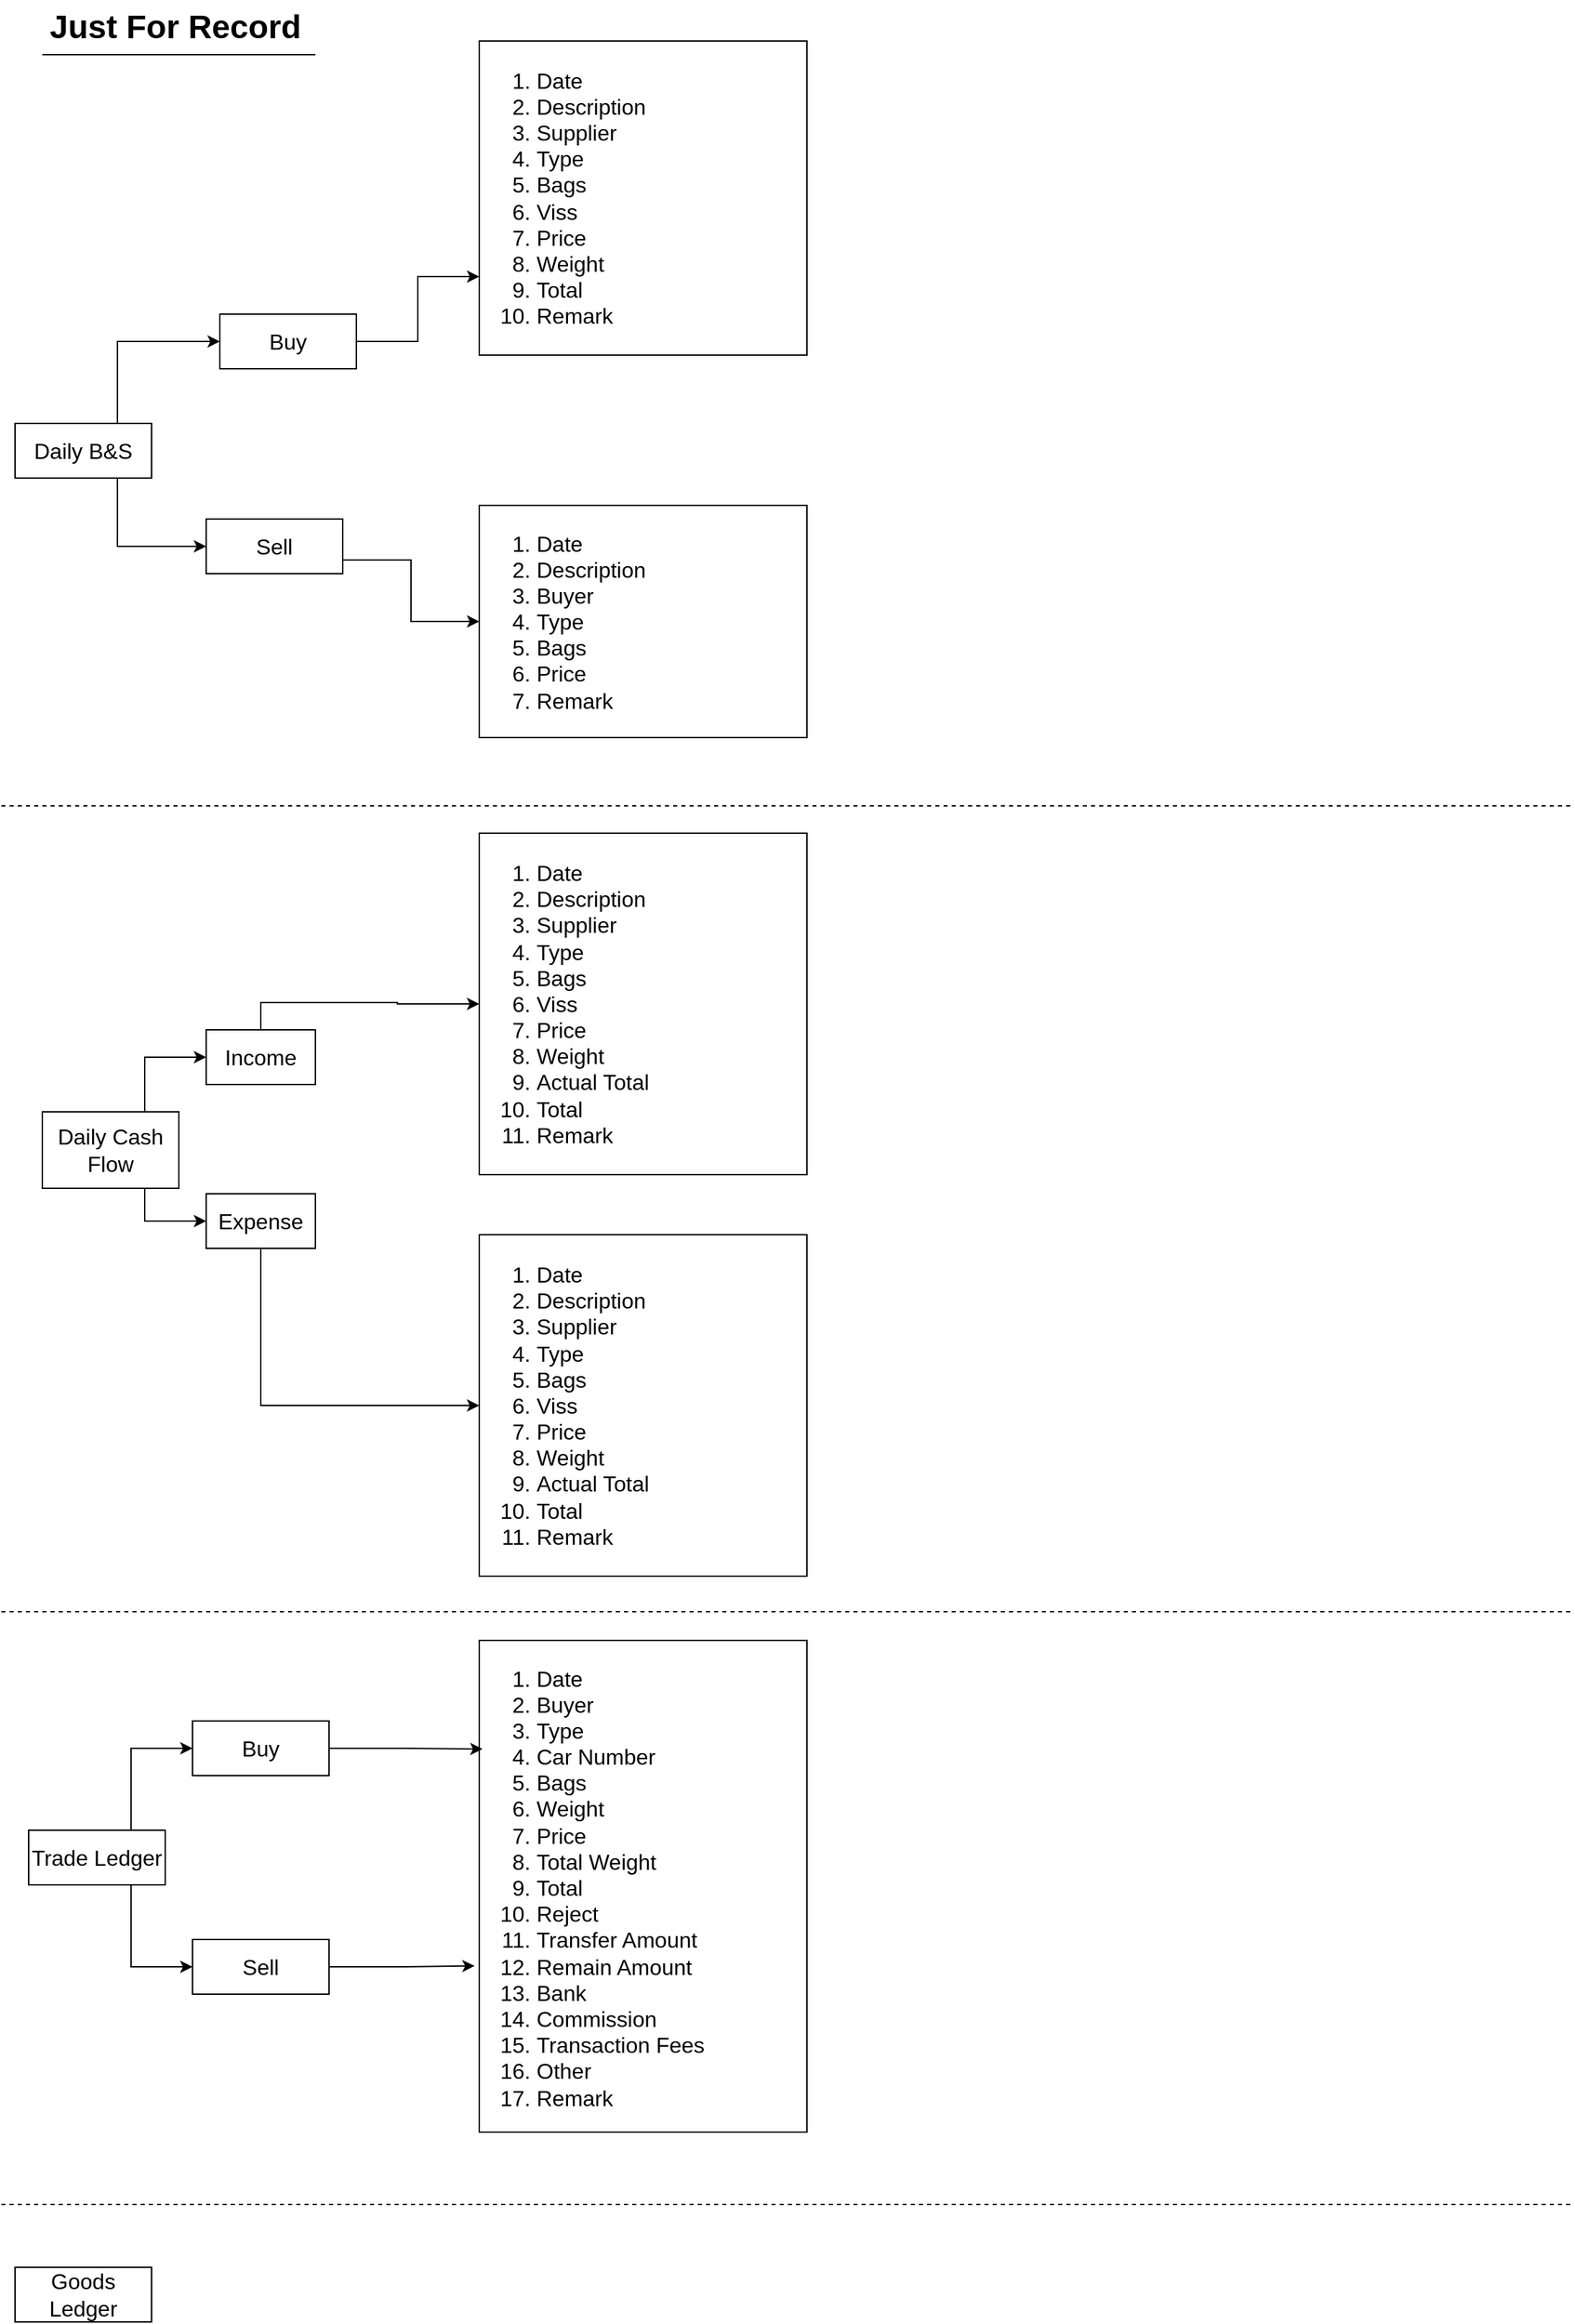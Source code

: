 <mxfile version="24.7.17">
  <diagram name="Page-1" id="-BEs1d6lwpMOucNAkOac">
    <mxGraphModel dx="1687" dy="924" grid="1" gridSize="10" guides="1" tooltips="1" connect="1" arrows="1" fold="1" page="1" pageScale="1" pageWidth="1169" pageHeight="1654" math="0" shadow="0">
      <root>
        <mxCell id="0" />
        <mxCell id="1" parent="0" />
        <mxCell id="y3tPWJdc0TDrSjA-nD9r-1" value="Goods Ledger" style="rounded=0;whiteSpace=wrap;html=1;fontSize=16;" parent="1" vertex="1">
          <mxGeometry x="20" y="1700" width="100" height="40" as="geometry" />
        </mxCell>
        <mxCell id="0vb944mvBpbHNHZJIUae-54" style="edgeStyle=orthogonalEdgeStyle;rounded=0;orthogonalLoop=1;jettySize=auto;html=1;exitX=0.75;exitY=1;exitDx=0;exitDy=0;entryX=0;entryY=0.5;entryDx=0;entryDy=0;" edge="1" parent="1" source="y3tPWJdc0TDrSjA-nD9r-3" target="0vb944mvBpbHNHZJIUae-49">
          <mxGeometry relative="1" as="geometry" />
        </mxCell>
        <mxCell id="0vb944mvBpbHNHZJIUae-55" style="edgeStyle=orthogonalEdgeStyle;rounded=0;orthogonalLoop=1;jettySize=auto;html=1;exitX=0.75;exitY=0;exitDx=0;exitDy=0;entryX=0;entryY=0.5;entryDx=0;entryDy=0;" edge="1" parent="1" source="y3tPWJdc0TDrSjA-nD9r-3" target="0vb944mvBpbHNHZJIUae-47">
          <mxGeometry relative="1" as="geometry" />
        </mxCell>
        <mxCell id="y3tPWJdc0TDrSjA-nD9r-3" value="Trade Ledger" style="rounded=0;whiteSpace=wrap;html=1;fontSize=16;" parent="1" vertex="1">
          <mxGeometry x="30" y="1380" width="100" height="40" as="geometry" />
        </mxCell>
        <mxCell id="0vb944mvBpbHNHZJIUae-36" style="edgeStyle=orthogonalEdgeStyle;rounded=0;orthogonalLoop=1;jettySize=auto;html=1;exitX=0.75;exitY=0;exitDx=0;exitDy=0;entryX=0;entryY=0.5;entryDx=0;entryDy=0;fontSize=16;" edge="1" parent="1" source="y3tPWJdc0TDrSjA-nD9r-4" target="0vb944mvBpbHNHZJIUae-17">
          <mxGeometry relative="1" as="geometry" />
        </mxCell>
        <mxCell id="0vb944mvBpbHNHZJIUae-37" style="edgeStyle=orthogonalEdgeStyle;rounded=0;orthogonalLoop=1;jettySize=auto;html=1;exitX=0.75;exitY=1;exitDx=0;exitDy=0;entryX=0;entryY=0.5;entryDx=0;entryDy=0;fontSize=16;" edge="1" parent="1" source="y3tPWJdc0TDrSjA-nD9r-4" target="0vb944mvBpbHNHZJIUae-18">
          <mxGeometry relative="1" as="geometry" />
        </mxCell>
        <mxCell id="y3tPWJdc0TDrSjA-nD9r-4" value="Daily B&amp;amp;S" style="rounded=0;whiteSpace=wrap;html=1;fontSize=16;" parent="1" vertex="1">
          <mxGeometry x="20" y="350" width="100" height="40" as="geometry" />
        </mxCell>
        <mxCell id="0vb944mvBpbHNHZJIUae-45" style="edgeStyle=orthogonalEdgeStyle;rounded=0;orthogonalLoop=1;jettySize=auto;html=1;exitX=0.5;exitY=1;exitDx=0;exitDy=0;entryX=0;entryY=0.5;entryDx=0;entryDy=0;" edge="1" parent="1" source="cP0VO7rM4Eh250nShlnv-3" target="0vb944mvBpbHNHZJIUae-42">
          <mxGeometry relative="1" as="geometry" />
        </mxCell>
        <mxCell id="cP0VO7rM4Eh250nShlnv-3" value="Expense" style="rounded=0;whiteSpace=wrap;html=1;fontSize=16;" parent="1" vertex="1">
          <mxGeometry x="160" y="914" width="80" height="40" as="geometry" />
        </mxCell>
        <mxCell id="0vb944mvBpbHNHZJIUae-43" style="edgeStyle=orthogonalEdgeStyle;rounded=0;orthogonalLoop=1;jettySize=auto;html=1;exitX=0.75;exitY=0;exitDx=0;exitDy=0;entryX=0;entryY=0.5;entryDx=0;entryDy=0;" edge="1" parent="1" source="cP0VO7rM4Eh250nShlnv-4" target="y3tPWJdc0TDrSjA-nD9r-2">
          <mxGeometry relative="1" as="geometry" />
        </mxCell>
        <mxCell id="0vb944mvBpbHNHZJIUae-44" style="edgeStyle=orthogonalEdgeStyle;rounded=0;orthogonalLoop=1;jettySize=auto;html=1;exitX=0.75;exitY=1;exitDx=0;exitDy=0;entryX=0;entryY=0.5;entryDx=0;entryDy=0;" edge="1" parent="1" source="cP0VO7rM4Eh250nShlnv-4" target="cP0VO7rM4Eh250nShlnv-3">
          <mxGeometry relative="1" as="geometry" />
        </mxCell>
        <mxCell id="cP0VO7rM4Eh250nShlnv-4" value="Daily Cash Flow" style="rounded=0;whiteSpace=wrap;html=1;fontSize=16;" parent="1" vertex="1">
          <mxGeometry x="40" y="854" width="100" height="56" as="geometry" />
        </mxCell>
        <mxCell id="0vb944mvBpbHNHZJIUae-46" style="edgeStyle=orthogonalEdgeStyle;rounded=0;orthogonalLoop=1;jettySize=auto;html=1;exitX=0.5;exitY=0;exitDx=0;exitDy=0;entryX=0;entryY=0.5;entryDx=0;entryDy=0;" edge="1" parent="1" source="y3tPWJdc0TDrSjA-nD9r-2" target="0vb944mvBpbHNHZJIUae-38">
          <mxGeometry relative="1" as="geometry" />
        </mxCell>
        <mxCell id="y3tPWJdc0TDrSjA-nD9r-2" value="Income" style="rounded=0;whiteSpace=wrap;html=1;fontSize=16;" parent="1" vertex="1">
          <mxGeometry x="160" y="794" width="80" height="40" as="geometry" />
        </mxCell>
        <mxCell id="0vb944mvBpbHNHZJIUae-31" style="edgeStyle=orthogonalEdgeStyle;rounded=0;orthogonalLoop=1;jettySize=auto;html=1;exitX=1;exitY=0.5;exitDx=0;exitDy=0;entryX=0;entryY=0.75;entryDx=0;entryDy=0;fontSize=16;" edge="1" parent="1" source="0vb944mvBpbHNHZJIUae-17" target="0vb944mvBpbHNHZJIUae-30">
          <mxGeometry relative="1" as="geometry" />
        </mxCell>
        <mxCell id="0vb944mvBpbHNHZJIUae-17" value="Buy" style="rounded=0;whiteSpace=wrap;html=1;fontSize=16;" vertex="1" parent="1">
          <mxGeometry x="170" y="270" width="100" height="40" as="geometry" />
        </mxCell>
        <mxCell id="0vb944mvBpbHNHZJIUae-33" style="edgeStyle=orthogonalEdgeStyle;rounded=0;orthogonalLoop=1;jettySize=auto;html=1;exitX=1;exitY=0.75;exitDx=0;exitDy=0;entryX=0;entryY=0.5;entryDx=0;entryDy=0;fontSize=16;" edge="1" parent="1" source="0vb944mvBpbHNHZJIUae-18" target="0vb944mvBpbHNHZJIUae-32">
          <mxGeometry relative="1" as="geometry" />
        </mxCell>
        <mxCell id="0vb944mvBpbHNHZJIUae-18" value="Sell" style="rounded=0;whiteSpace=wrap;html=1;fontSize=16;" vertex="1" parent="1">
          <mxGeometry x="160" y="420" width="100" height="40" as="geometry" />
        </mxCell>
        <mxCell id="0vb944mvBpbHNHZJIUae-30" value="&lt;ol style=&quot;font-size: 16px;&quot;&gt;&lt;li style=&quot;font-size: 16px;&quot;&gt;Date&lt;/li&gt;&lt;li style=&quot;font-size: 16px;&quot;&gt;Description&lt;/li&gt;&lt;li style=&quot;font-size: 16px;&quot;&gt;Supplier&lt;/li&gt;&lt;li style=&quot;font-size: 16px;&quot;&gt;Type&lt;/li&gt;&lt;li style=&quot;font-size: 16px;&quot;&gt;Bags&lt;/li&gt;&lt;li style=&quot;font-size: 16px;&quot;&gt;Viss&lt;/li&gt;&lt;li style=&quot;font-size: 16px;&quot;&gt;Price&lt;/li&gt;&lt;li style=&quot;font-size: 16px;&quot;&gt;Weight&lt;/li&gt;&lt;li style=&quot;font-size: 16px;&quot;&gt;Total&lt;/li&gt;&lt;li style=&quot;font-size: 16px;&quot;&gt;Remark&lt;/li&gt;&lt;/ol&gt;" style="text;strokeColor=default;fillColor=none;html=1;whiteSpace=wrap;verticalAlign=middle;overflow=hidden;fontSize=16;" vertex="1" parent="1">
          <mxGeometry x="360" y="70" width="240" height="230" as="geometry" />
        </mxCell>
        <mxCell id="0vb944mvBpbHNHZJIUae-32" value="&lt;ol style=&quot;font-size: 16px;&quot;&gt;&lt;li style=&quot;font-size: 16px;&quot;&gt;Date&lt;/li&gt;&lt;li style=&quot;font-size: 16px;&quot;&gt;Description&lt;/li&gt;&lt;li style=&quot;font-size: 16px;&quot;&gt;Buyer&lt;/li&gt;&lt;li style=&quot;font-size: 16px;&quot;&gt;Type&lt;/li&gt;&lt;li style=&quot;font-size: 16px;&quot;&gt;Bags&lt;/li&gt;&lt;li style=&quot;font-size: 16px;&quot;&gt;Price&lt;/li&gt;&lt;li style=&quot;font-size: 16px;&quot;&gt;Remark&lt;br style=&quot;font-size: 16px;&quot;&gt;&lt;/li&gt;&lt;/ol&gt;" style="text;strokeColor=default;fillColor=none;html=1;whiteSpace=wrap;verticalAlign=middle;overflow=hidden;fontSize=16;" vertex="1" parent="1">
          <mxGeometry x="360" y="410" width="240" height="170" as="geometry" />
        </mxCell>
        <mxCell id="0vb944mvBpbHNHZJIUae-38" value="&lt;ol style=&quot;font-size: 16px;&quot;&gt;&lt;li style=&quot;font-size: 16px;&quot;&gt;Date&lt;/li&gt;&lt;li style=&quot;font-size: 16px;&quot;&gt;Description&lt;/li&gt;&lt;li style=&quot;font-size: 16px;&quot;&gt;Supplier&lt;/li&gt;&lt;li style=&quot;font-size: 16px;&quot;&gt;Type&lt;/li&gt;&lt;li style=&quot;font-size: 16px;&quot;&gt;Bags&lt;/li&gt;&lt;li style=&quot;font-size: 16px;&quot;&gt;Viss&lt;/li&gt;&lt;li style=&quot;font-size: 16px;&quot;&gt;Price&lt;/li&gt;&lt;li style=&quot;font-size: 16px;&quot;&gt;Weight&lt;/li&gt;&lt;li style=&quot;font-size: 16px;&quot;&gt;Actual Total&lt;/li&gt;&lt;li style=&quot;font-size: 16px;&quot;&gt;Total&lt;/li&gt;&lt;li style=&quot;font-size: 16px;&quot;&gt;Remark&lt;/li&gt;&lt;/ol&gt;" style="text;strokeColor=default;fillColor=none;html=1;whiteSpace=wrap;verticalAlign=middle;overflow=hidden;fontSize=16;" vertex="1" parent="1">
          <mxGeometry x="360" y="650" width="240" height="250" as="geometry" />
        </mxCell>
        <mxCell id="0vb944mvBpbHNHZJIUae-42" value="&lt;ol style=&quot;font-size: 16px;&quot;&gt;&lt;li style=&quot;font-size: 16px;&quot;&gt;Date&lt;/li&gt;&lt;li style=&quot;font-size: 16px;&quot;&gt;Description&lt;/li&gt;&lt;li style=&quot;font-size: 16px;&quot;&gt;Supplier&lt;/li&gt;&lt;li style=&quot;font-size: 16px;&quot;&gt;Type&lt;/li&gt;&lt;li style=&quot;font-size: 16px;&quot;&gt;Bags&lt;/li&gt;&lt;li style=&quot;font-size: 16px;&quot;&gt;Viss&lt;/li&gt;&lt;li style=&quot;font-size: 16px;&quot;&gt;Price&lt;/li&gt;&lt;li style=&quot;font-size: 16px;&quot;&gt;Weight&lt;/li&gt;&lt;li style=&quot;font-size: 16px;&quot;&gt;Actual Total&lt;/li&gt;&lt;li style=&quot;font-size: 16px;&quot;&gt;Total&lt;/li&gt;&lt;li style=&quot;font-size: 16px;&quot;&gt;Remark&lt;/li&gt;&lt;/ol&gt;" style="text;strokeColor=default;fillColor=none;html=1;whiteSpace=wrap;verticalAlign=middle;overflow=hidden;fontSize=16;" vertex="1" parent="1">
          <mxGeometry x="360" y="944" width="240" height="250" as="geometry" />
        </mxCell>
        <mxCell id="0vb944mvBpbHNHZJIUae-47" value="Buy" style="rounded=0;whiteSpace=wrap;html=1;fontSize=16;" vertex="1" parent="1">
          <mxGeometry x="150" y="1300" width="100" height="40" as="geometry" />
        </mxCell>
        <mxCell id="0vb944mvBpbHNHZJIUae-49" value="Sell" style="rounded=0;whiteSpace=wrap;html=1;fontSize=16;" vertex="1" parent="1">
          <mxGeometry x="150" y="1460" width="100" height="40" as="geometry" />
        </mxCell>
        <mxCell id="0vb944mvBpbHNHZJIUae-50" value="&lt;ol style=&quot;font-size: 16px;&quot;&gt;&lt;li style=&quot;font-size: 16px;&quot;&gt;Date&lt;/li&gt;&lt;li style=&quot;font-size: 16px;&quot;&gt;Buyer&lt;/li&gt;&lt;li style=&quot;font-size: 16px;&quot;&gt;Type&lt;/li&gt;&lt;li style=&quot;font-size: 16px;&quot;&gt;Car Number&lt;/li&gt;&lt;li style=&quot;font-size: 16px;&quot;&gt;Bags&lt;/li&gt;&lt;li style=&quot;font-size: 16px;&quot;&gt;Weight&lt;/li&gt;&lt;li style=&quot;font-size: 16px;&quot;&gt;Price&lt;/li&gt;&lt;li style=&quot;font-size: 16px;&quot;&gt;Total Weight&lt;/li&gt;&lt;li style=&quot;font-size: 16px;&quot;&gt;Total&lt;/li&gt;&lt;li style=&quot;font-size: 16px;&quot;&gt;Reject&lt;/li&gt;&lt;li style=&quot;font-size: 16px;&quot;&gt;Transfer Amount&lt;/li&gt;&lt;li style=&quot;font-size: 16px;&quot;&gt;Remain Amount&lt;/li&gt;&lt;li style=&quot;font-size: 16px;&quot;&gt;Bank&lt;/li&gt;&lt;li style=&quot;font-size: 16px;&quot;&gt;Commission&lt;/li&gt;&lt;li style=&quot;font-size: 16px;&quot;&gt;Transaction Fees&lt;/li&gt;&lt;li style=&quot;font-size: 16px;&quot;&gt;Other&lt;/li&gt;&lt;li style=&quot;font-size: 16px;&quot;&gt;Remark&lt;/li&gt;&lt;/ol&gt;" style="text;strokeColor=default;fillColor=none;html=1;whiteSpace=wrap;verticalAlign=middle;overflow=hidden;fontSize=16;" vertex="1" parent="1">
          <mxGeometry x="360" y="1241" width="240" height="360" as="geometry" />
        </mxCell>
        <mxCell id="0vb944mvBpbHNHZJIUae-52" style="edgeStyle=orthogonalEdgeStyle;rounded=0;orthogonalLoop=1;jettySize=auto;html=1;exitX=1;exitY=0.5;exitDx=0;exitDy=0;entryX=-0.014;entryY=0.662;entryDx=0;entryDy=0;entryPerimeter=0;" edge="1" parent="1" source="0vb944mvBpbHNHZJIUae-49" target="0vb944mvBpbHNHZJIUae-50">
          <mxGeometry relative="1" as="geometry" />
        </mxCell>
        <mxCell id="0vb944mvBpbHNHZJIUae-53" style="edgeStyle=orthogonalEdgeStyle;rounded=0;orthogonalLoop=1;jettySize=auto;html=1;exitX=1;exitY=0.5;exitDx=0;exitDy=0;entryX=0.01;entryY=0.221;entryDx=0;entryDy=0;entryPerimeter=0;" edge="1" parent="1" source="0vb944mvBpbHNHZJIUae-47" target="0vb944mvBpbHNHZJIUae-50">
          <mxGeometry relative="1" as="geometry" />
        </mxCell>
        <mxCell id="0vb944mvBpbHNHZJIUae-56" value="Just For Record" style="text;strokeColor=none;fillColor=none;html=1;fontSize=24;fontStyle=1;verticalAlign=middle;align=center;" vertex="1" parent="1">
          <mxGeometry x="87" y="40" width="100" height="40" as="geometry" />
        </mxCell>
        <mxCell id="0vb944mvBpbHNHZJIUae-58" value="" style="endArrow=none;html=1;rounded=0;" edge="1" parent="1">
          <mxGeometry width="50" height="50" relative="1" as="geometry">
            <mxPoint x="40" y="80" as="sourcePoint" />
            <mxPoint x="240" y="80" as="targetPoint" />
            <Array as="points" />
          </mxGeometry>
        </mxCell>
        <mxCell id="0vb944mvBpbHNHZJIUae-60" value="" style="endArrow=none;dashed=1;html=1;rounded=0;" edge="1" parent="1">
          <mxGeometry width="50" height="50" relative="1" as="geometry">
            <mxPoint x="10" y="1220" as="sourcePoint" />
            <mxPoint x="1160" y="1220" as="targetPoint" />
          </mxGeometry>
        </mxCell>
        <mxCell id="0vb944mvBpbHNHZJIUae-61" value="" style="endArrow=none;dashed=1;html=1;rounded=0;" edge="1" parent="1">
          <mxGeometry width="50" height="50" relative="1" as="geometry">
            <mxPoint x="10" y="630" as="sourcePoint" />
            <mxPoint x="1160" y="630" as="targetPoint" />
          </mxGeometry>
        </mxCell>
        <mxCell id="0vb944mvBpbHNHZJIUae-62" value="" style="endArrow=none;dashed=1;html=1;rounded=0;" edge="1" parent="1">
          <mxGeometry width="50" height="50" relative="1" as="geometry">
            <mxPoint x="10" y="1654" as="sourcePoint" />
            <mxPoint x="1160" y="1654" as="targetPoint" />
          </mxGeometry>
        </mxCell>
      </root>
    </mxGraphModel>
  </diagram>
</mxfile>
